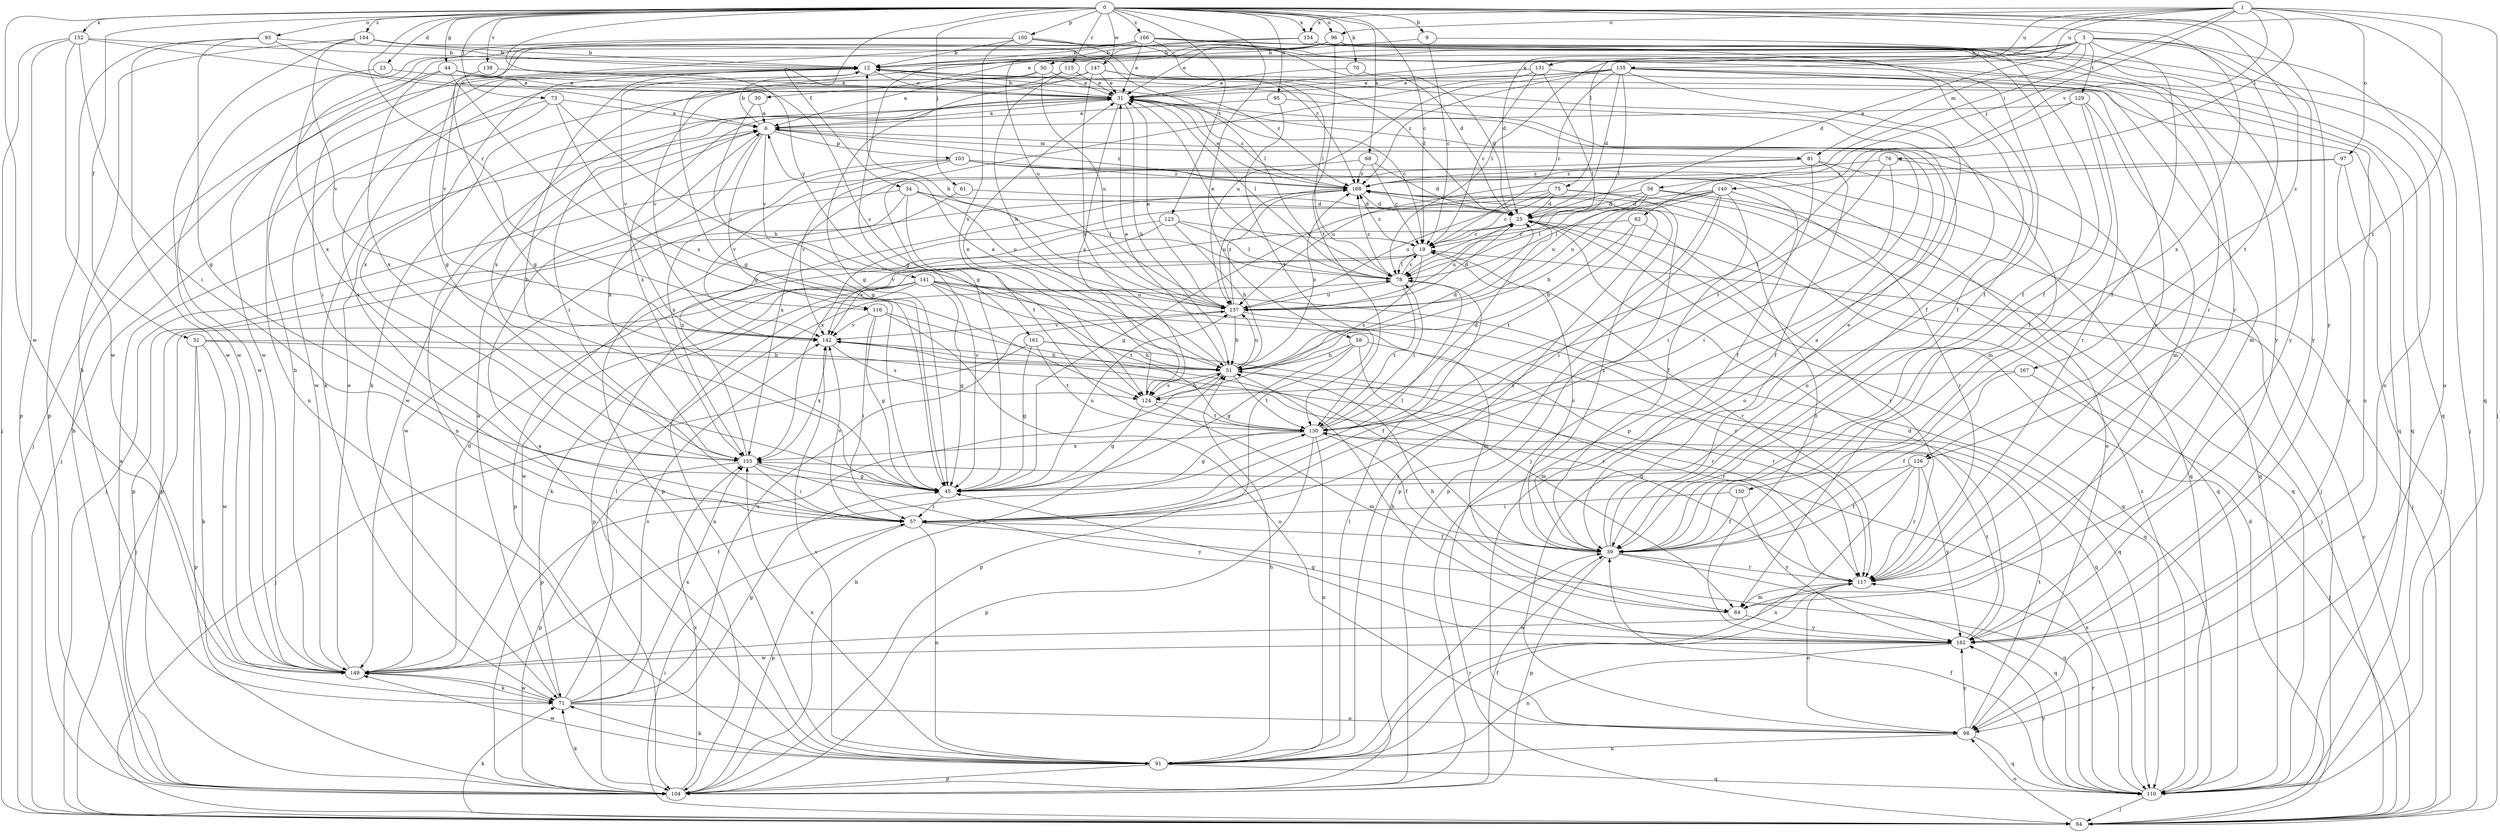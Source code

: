 strict digraph  {
0;
1;
3;
6;
9;
12;
19;
23;
25;
30;
31;
32;
34;
39;
44;
45;
50;
51;
56;
57;
58;
61;
62;
64;
68;
70;
71;
73;
75;
76;
78;
81;
84;
91;
93;
95;
96;
97;
98;
100;
103;
104;
110;
115;
116;
117;
123;
124;
126;
129;
130;
131;
135;
137;
138;
140;
141;
142;
147;
149;
150;
152;
154;
155;
161;
162;
164;
166;
167;
168;
0 -> 9  [label=b];
0 -> 19  [label=c];
0 -> 23  [label=d];
0 -> 32  [label=f];
0 -> 34  [label=f];
0 -> 44  [label=g];
0 -> 58  [label=j];
0 -> 61  [label=j];
0 -> 68  [label=k];
0 -> 70  [label=k];
0 -> 73  [label=l];
0 -> 93  [label=o];
0 -> 95  [label=o];
0 -> 96  [label=o];
0 -> 100  [label=p];
0 -> 110  [label=q];
0 -> 115  [label=r];
0 -> 116  [label=r];
0 -> 123  [label=s];
0 -> 138  [label=v];
0 -> 147  [label=w];
0 -> 149  [label=w];
0 -> 150  [label=x];
0 -> 152  [label=x];
0 -> 154  [label=x];
0 -> 161  [label=y];
0 -> 162  [label=y];
0 -> 164  [label=z];
0 -> 166  [label=z];
0 -> 167  [label=z];
1 -> 56  [label=i];
1 -> 62  [label=j];
1 -> 64  [label=j];
1 -> 75  [label=l];
1 -> 76  [label=l];
1 -> 96  [label=o];
1 -> 97  [label=o];
1 -> 126  [label=t];
1 -> 131  [label=u];
1 -> 135  [label=u];
1 -> 140  [label=v];
1 -> 154  [label=x];
3 -> 25  [label=d];
3 -> 30  [label=e];
3 -> 31  [label=e];
3 -> 39  [label=f];
3 -> 50  [label=h];
3 -> 78  [label=l];
3 -> 81  [label=m];
3 -> 98  [label=o];
3 -> 126  [label=t];
3 -> 129  [label=t];
3 -> 149  [label=w];
3 -> 162  [label=y];
6 -> 12  [label=b];
6 -> 81  [label=m];
6 -> 103  [label=p];
6 -> 116  [label=r];
6 -> 141  [label=v];
6 -> 149  [label=w];
6 -> 155  [label=x];
6 -> 168  [label=z];
9 -> 12  [label=b];
9 -> 19  [label=c];
9 -> 39  [label=f];
12 -> 31  [label=e];
12 -> 57  [label=i];
12 -> 98  [label=o];
12 -> 110  [label=q];
12 -> 142  [label=v];
12 -> 155  [label=x];
12 -> 168  [label=z];
19 -> 78  [label=l];
19 -> 104  [label=p];
19 -> 117  [label=r];
19 -> 124  [label=s];
19 -> 142  [label=v];
19 -> 168  [label=z];
23 -> 31  [label=e];
23 -> 149  [label=w];
25 -> 19  [label=c];
25 -> 64  [label=j];
25 -> 110  [label=q];
25 -> 137  [label=u];
30 -> 6  [label=a];
30 -> 45  [label=g];
31 -> 6  [label=a];
31 -> 12  [label=b];
31 -> 19  [label=c];
31 -> 51  [label=h];
31 -> 57  [label=i];
31 -> 64  [label=j];
31 -> 78  [label=l];
31 -> 91  [label=n];
31 -> 124  [label=s];
31 -> 155  [label=x];
31 -> 168  [label=z];
32 -> 51  [label=h];
32 -> 71  [label=k];
32 -> 104  [label=p];
32 -> 117  [label=r];
32 -> 149  [label=w];
34 -> 25  [label=d];
34 -> 78  [label=l];
34 -> 104  [label=p];
34 -> 130  [label=t];
34 -> 137  [label=u];
34 -> 149  [label=w];
39 -> 6  [label=a];
39 -> 19  [label=c];
39 -> 31  [label=e];
39 -> 104  [label=p];
39 -> 110  [label=q];
39 -> 117  [label=r];
39 -> 168  [label=z];
44 -> 31  [label=e];
44 -> 45  [label=g];
44 -> 64  [label=j];
44 -> 117  [label=r];
44 -> 155  [label=x];
45 -> 12  [label=b];
45 -> 57  [label=i];
45 -> 137  [label=u];
50 -> 6  [label=a];
50 -> 31  [label=e];
50 -> 71  [label=k];
50 -> 137  [label=u];
51 -> 6  [label=a];
51 -> 25  [label=d];
51 -> 31  [label=e];
51 -> 104  [label=p];
51 -> 117  [label=r];
51 -> 124  [label=s];
51 -> 130  [label=t];
51 -> 137  [label=u];
51 -> 142  [label=v];
51 -> 168  [label=z];
56 -> 25  [label=d];
56 -> 64  [label=j];
56 -> 78  [label=l];
56 -> 110  [label=q];
56 -> 137  [label=u];
56 -> 155  [label=x];
57 -> 39  [label=f];
57 -> 78  [label=l];
57 -> 91  [label=n];
57 -> 104  [label=p];
57 -> 110  [label=q];
57 -> 142  [label=v];
58 -> 45  [label=g];
58 -> 51  [label=h];
58 -> 84  [label=m];
58 -> 104  [label=p];
58 -> 117  [label=r];
61 -> 25  [label=d];
61 -> 104  [label=p];
62 -> 19  [label=c];
62 -> 51  [label=h];
62 -> 117  [label=r];
62 -> 130  [label=t];
64 -> 19  [label=c];
64 -> 25  [label=d];
64 -> 57  [label=i];
64 -> 71  [label=k];
64 -> 98  [label=o];
68 -> 19  [label=c];
68 -> 25  [label=d];
68 -> 142  [label=v];
68 -> 168  [label=z];
70 -> 25  [label=d];
70 -> 31  [label=e];
71 -> 6  [label=a];
71 -> 45  [label=g];
71 -> 78  [label=l];
71 -> 98  [label=o];
71 -> 137  [label=u];
71 -> 142  [label=v];
71 -> 149  [label=w];
71 -> 155  [label=x];
73 -> 6  [label=a];
73 -> 51  [label=h];
73 -> 64  [label=j];
73 -> 124  [label=s];
73 -> 149  [label=w];
75 -> 19  [label=c];
75 -> 25  [label=d];
75 -> 45  [label=g];
75 -> 104  [label=p];
75 -> 110  [label=q];
75 -> 137  [label=u];
76 -> 57  [label=i];
76 -> 110  [label=q];
76 -> 130  [label=t];
76 -> 168  [label=z];
78 -> 19  [label=c];
78 -> 31  [label=e];
78 -> 130  [label=t];
78 -> 137  [label=u];
78 -> 168  [label=z];
81 -> 39  [label=f];
81 -> 57  [label=i];
81 -> 64  [label=j];
81 -> 155  [label=x];
81 -> 168  [label=z];
84 -> 51  [label=h];
84 -> 162  [label=y];
91 -> 6  [label=a];
91 -> 39  [label=f];
91 -> 51  [label=h];
91 -> 71  [label=k];
91 -> 78  [label=l];
91 -> 104  [label=p];
91 -> 110  [label=q];
91 -> 117  [label=r];
91 -> 142  [label=v];
91 -> 149  [label=w];
91 -> 155  [label=x];
91 -> 168  [label=z];
93 -> 6  [label=a];
93 -> 12  [label=b];
93 -> 45  [label=g];
93 -> 104  [label=p];
93 -> 149  [label=w];
95 -> 6  [label=a];
95 -> 84  [label=m];
95 -> 130  [label=t];
96 -> 12  [label=b];
96 -> 25  [label=d];
96 -> 31  [label=e];
96 -> 45  [label=g];
96 -> 64  [label=j];
96 -> 98  [label=o];
96 -> 130  [label=t];
96 -> 137  [label=u];
96 -> 162  [label=y];
97 -> 64  [label=j];
97 -> 137  [label=u];
97 -> 162  [label=y];
97 -> 168  [label=z];
98 -> 91  [label=n];
98 -> 110  [label=q];
98 -> 130  [label=t];
98 -> 162  [label=y];
100 -> 12  [label=b];
100 -> 39  [label=f];
100 -> 45  [label=g];
100 -> 110  [label=q];
100 -> 124  [label=s];
100 -> 155  [label=x];
100 -> 168  [label=z];
103 -> 39  [label=f];
103 -> 64  [label=j];
103 -> 98  [label=o];
103 -> 110  [label=q];
103 -> 142  [label=v];
103 -> 155  [label=x];
103 -> 168  [label=z];
104 -> 6  [label=a];
104 -> 12  [label=b];
104 -> 39  [label=f];
104 -> 51  [label=h];
104 -> 71  [label=k];
104 -> 155  [label=x];
110 -> 39  [label=f];
110 -> 64  [label=j];
110 -> 117  [label=r];
110 -> 155  [label=x];
110 -> 162  [label=y];
110 -> 168  [label=z];
115 -> 31  [label=e];
115 -> 51  [label=h];
115 -> 142  [label=v];
116 -> 39  [label=f];
116 -> 45  [label=g];
116 -> 57  [label=i];
116 -> 98  [label=o];
116 -> 142  [label=v];
117 -> 84  [label=m];
117 -> 98  [label=o];
117 -> 149  [label=w];
123 -> 19  [label=c];
123 -> 51  [label=h];
123 -> 78  [label=l];
123 -> 104  [label=p];
123 -> 142  [label=v];
124 -> 31  [label=e];
124 -> 45  [label=g];
124 -> 51  [label=h];
124 -> 84  [label=m];
124 -> 130  [label=t];
126 -> 39  [label=f];
126 -> 45  [label=g];
126 -> 91  [label=n];
126 -> 117  [label=r];
126 -> 162  [label=y];
129 -> 6  [label=a];
129 -> 39  [label=f];
129 -> 84  [label=m];
129 -> 117  [label=r];
129 -> 130  [label=t];
130 -> 25  [label=d];
130 -> 39  [label=f];
130 -> 45  [label=g];
130 -> 78  [label=l];
130 -> 91  [label=n];
130 -> 104  [label=p];
130 -> 155  [label=x];
131 -> 19  [label=c];
131 -> 31  [label=e];
131 -> 45  [label=g];
131 -> 78  [label=l];
131 -> 98  [label=o];
135 -> 19  [label=c];
135 -> 25  [label=d];
135 -> 31  [label=e];
135 -> 39  [label=f];
135 -> 71  [label=k];
135 -> 78  [label=l];
135 -> 84  [label=m];
135 -> 104  [label=p];
135 -> 110  [label=q];
135 -> 137  [label=u];
135 -> 168  [label=z];
137 -> 12  [label=b];
137 -> 25  [label=d];
137 -> 31  [label=e];
137 -> 51  [label=h];
137 -> 110  [label=q];
137 -> 142  [label=v];
137 -> 168  [label=z];
138 -> 31  [label=e];
138 -> 57  [label=i];
140 -> 25  [label=d];
140 -> 39  [label=f];
140 -> 51  [label=h];
140 -> 57  [label=i];
140 -> 78  [label=l];
140 -> 104  [label=p];
140 -> 117  [label=r];
140 -> 137  [label=u];
141 -> 45  [label=g];
141 -> 64  [label=j];
141 -> 71  [label=k];
141 -> 84  [label=m];
141 -> 91  [label=n];
141 -> 110  [label=q];
141 -> 117  [label=r];
141 -> 130  [label=t];
141 -> 137  [label=u];
141 -> 149  [label=w];
142 -> 51  [label=h];
142 -> 117  [label=r];
142 -> 124  [label=s];
142 -> 155  [label=x];
147 -> 25  [label=d];
147 -> 31  [label=e];
147 -> 39  [label=f];
147 -> 45  [label=g];
147 -> 124  [label=s];
147 -> 155  [label=x];
149 -> 12  [label=b];
149 -> 25  [label=d];
149 -> 31  [label=e];
149 -> 71  [label=k];
149 -> 130  [label=t];
150 -> 39  [label=f];
150 -> 57  [label=i];
150 -> 162  [label=y];
152 -> 12  [label=b];
152 -> 57  [label=i];
152 -> 64  [label=j];
152 -> 104  [label=p];
152 -> 124  [label=s];
152 -> 149  [label=w];
154 -> 12  [label=b];
154 -> 39  [label=f];
154 -> 45  [label=g];
154 -> 162  [label=y];
155 -> 45  [label=g];
155 -> 57  [label=i];
155 -> 104  [label=p];
155 -> 162  [label=y];
155 -> 168  [label=z];
161 -> 45  [label=g];
161 -> 51  [label=h];
161 -> 64  [label=j];
161 -> 110  [label=q];
161 -> 130  [label=t];
162 -> 25  [label=d];
162 -> 45  [label=g];
162 -> 51  [label=h];
162 -> 91  [label=n];
162 -> 130  [label=t];
162 -> 149  [label=w];
162 -> 168  [label=z];
164 -> 12  [label=b];
164 -> 71  [label=k];
164 -> 78  [label=l];
164 -> 117  [label=r];
164 -> 142  [label=v];
164 -> 149  [label=w];
166 -> 12  [label=b];
166 -> 25  [label=d];
166 -> 31  [label=e];
166 -> 45  [label=g];
166 -> 78  [label=l];
166 -> 91  [label=n];
166 -> 98  [label=o];
166 -> 117  [label=r];
166 -> 142  [label=v];
167 -> 39  [label=f];
167 -> 64  [label=j];
167 -> 124  [label=s];
168 -> 25  [label=d];
168 -> 31  [label=e];
168 -> 104  [label=p];
168 -> 137  [label=u];
}
